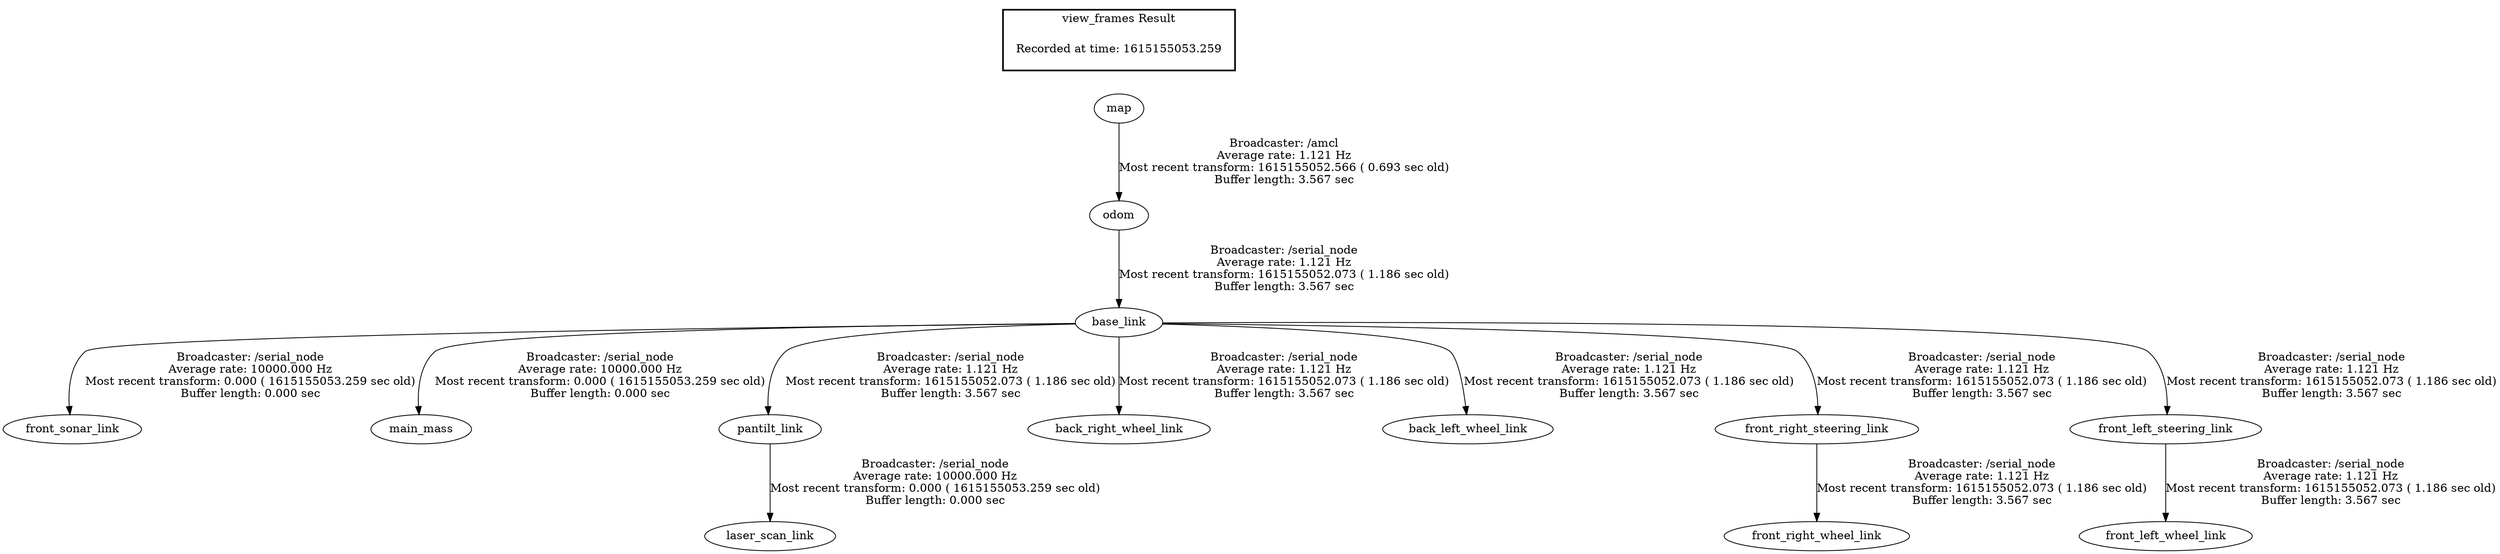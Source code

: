 digraph G {
"base_link" -> "front_sonar_link"[label="Broadcaster: /serial_node\nAverage rate: 10000.000 Hz\nMost recent transform: 0.000 ( 1615155053.259 sec old)\nBuffer length: 0.000 sec\n"];
"odom" -> "base_link"[label="Broadcaster: /serial_node\nAverage rate: 1.121 Hz\nMost recent transform: 1615155052.073 ( 1.186 sec old)\nBuffer length: 3.567 sec\n"];
"base_link" -> "main_mass"[label="Broadcaster: /serial_node\nAverage rate: 10000.000 Hz\nMost recent transform: 0.000 ( 1615155053.259 sec old)\nBuffer length: 0.000 sec\n"];
"pantilt_link" -> "laser_scan_link"[label="Broadcaster: /serial_node\nAverage rate: 10000.000 Hz\nMost recent transform: 0.000 ( 1615155053.259 sec old)\nBuffer length: 0.000 sec\n"];
"base_link" -> "pantilt_link"[label="Broadcaster: /serial_node\nAverage rate: 1.121 Hz\nMost recent transform: 1615155052.073 ( 1.186 sec old)\nBuffer length: 3.567 sec\n"];
"base_link" -> "back_right_wheel_link"[label="Broadcaster: /serial_node\nAverage rate: 1.121 Hz\nMost recent transform: 1615155052.073 ( 1.186 sec old)\nBuffer length: 3.567 sec\n"];
"base_link" -> "back_left_wheel_link"[label="Broadcaster: /serial_node\nAverage rate: 1.121 Hz\nMost recent transform: 1615155052.073 ( 1.186 sec old)\nBuffer length: 3.567 sec\n"];
"front_right_steering_link" -> "front_right_wheel_link"[label="Broadcaster: /serial_node\nAverage rate: 1.121 Hz\nMost recent transform: 1615155052.073 ( 1.186 sec old)\nBuffer length: 3.567 sec\n"];
"base_link" -> "front_right_steering_link"[label="Broadcaster: /serial_node\nAverage rate: 1.121 Hz\nMost recent transform: 1615155052.073 ( 1.186 sec old)\nBuffer length: 3.567 sec\n"];
"front_left_steering_link" -> "front_left_wheel_link"[label="Broadcaster: /serial_node\nAverage rate: 1.121 Hz\nMost recent transform: 1615155052.073 ( 1.186 sec old)\nBuffer length: 3.567 sec\n"];
"base_link" -> "front_left_steering_link"[label="Broadcaster: /serial_node\nAverage rate: 1.121 Hz\nMost recent transform: 1615155052.073 ( 1.186 sec old)\nBuffer length: 3.567 sec\n"];
"map" -> "odom"[label="Broadcaster: /amcl\nAverage rate: 1.121 Hz\nMost recent transform: 1615155052.566 ( 0.693 sec old)\nBuffer length: 3.567 sec\n"];
edge [style=invis];
 subgraph cluster_legend { style=bold; color=black; label ="view_frames Result";
"Recorded at time: 1615155053.259"[ shape=plaintext ] ;
 }->"map";
}